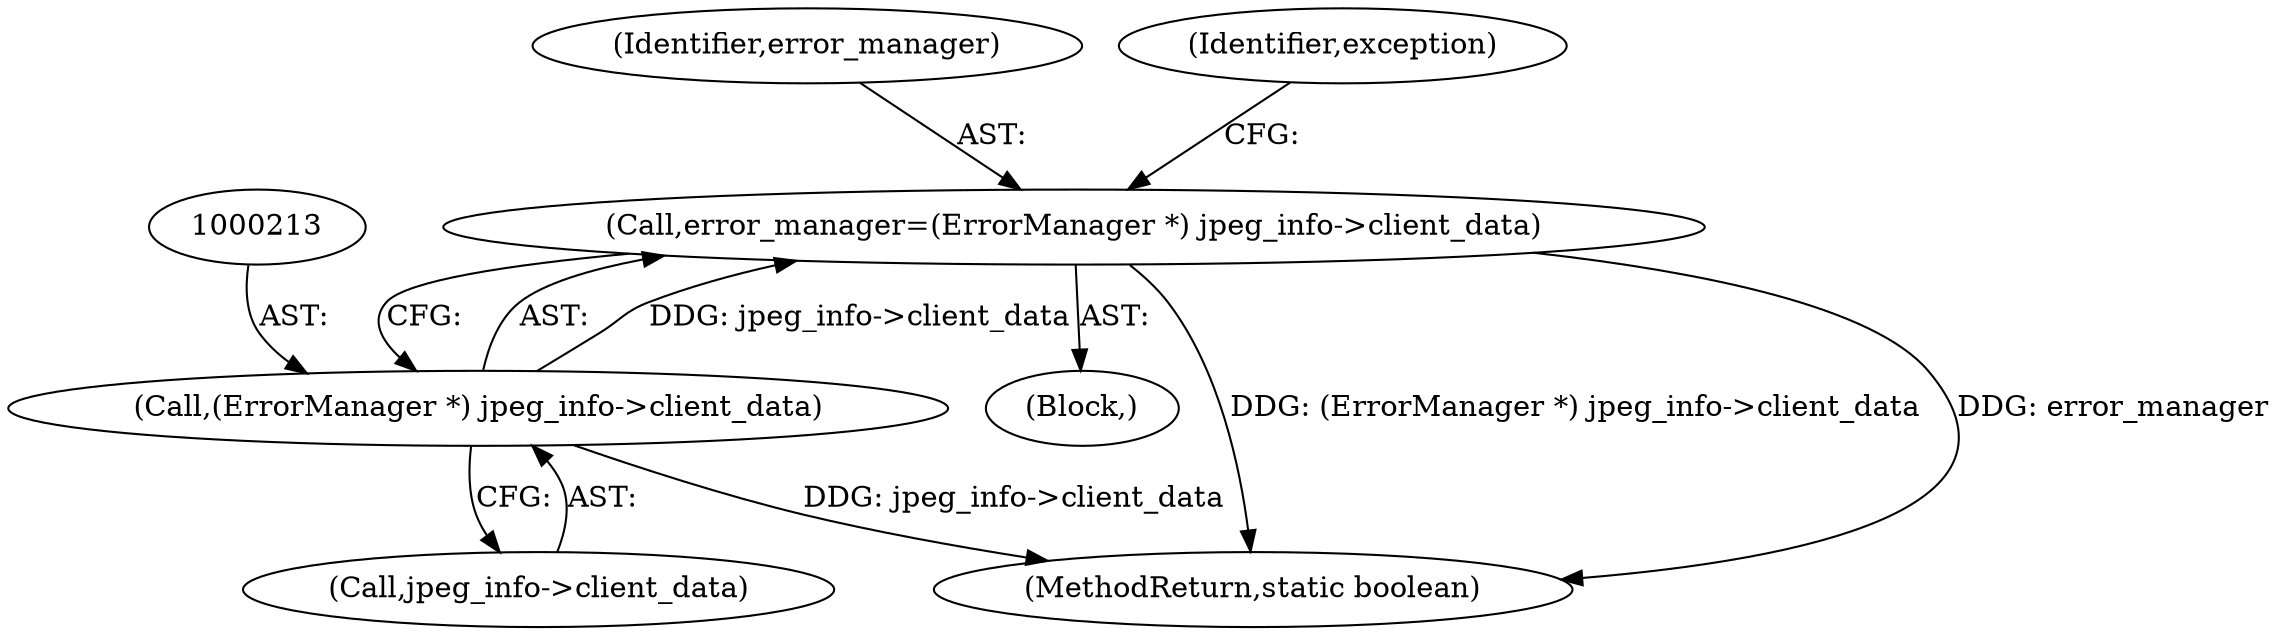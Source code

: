 digraph "0_ImageMagick_39f226a9c137f547e12afde972eeba7551124493@pointer" {
"1000210" [label="(Call,error_manager=(ErrorManager *) jpeg_info->client_data)"];
"1000212" [label="(Call,(ErrorManager *) jpeg_info->client_data)"];
"1000211" [label="(Identifier,error_manager)"];
"1000218" [label="(Identifier,exception)"];
"1000210" [label="(Call,error_manager=(ErrorManager *) jpeg_info->client_data)"];
"1000106" [label="(Block,)"];
"1000214" [label="(Call,jpeg_info->client_data)"];
"1000390" [label="(MethodReturn,static boolean)"];
"1000212" [label="(Call,(ErrorManager *) jpeg_info->client_data)"];
"1000210" -> "1000106"  [label="AST: "];
"1000210" -> "1000212"  [label="CFG: "];
"1000211" -> "1000210"  [label="AST: "];
"1000212" -> "1000210"  [label="AST: "];
"1000218" -> "1000210"  [label="CFG: "];
"1000210" -> "1000390"  [label="DDG: (ErrorManager *) jpeg_info->client_data"];
"1000210" -> "1000390"  [label="DDG: error_manager"];
"1000212" -> "1000210"  [label="DDG: jpeg_info->client_data"];
"1000212" -> "1000214"  [label="CFG: "];
"1000213" -> "1000212"  [label="AST: "];
"1000214" -> "1000212"  [label="AST: "];
"1000212" -> "1000390"  [label="DDG: jpeg_info->client_data"];
}
